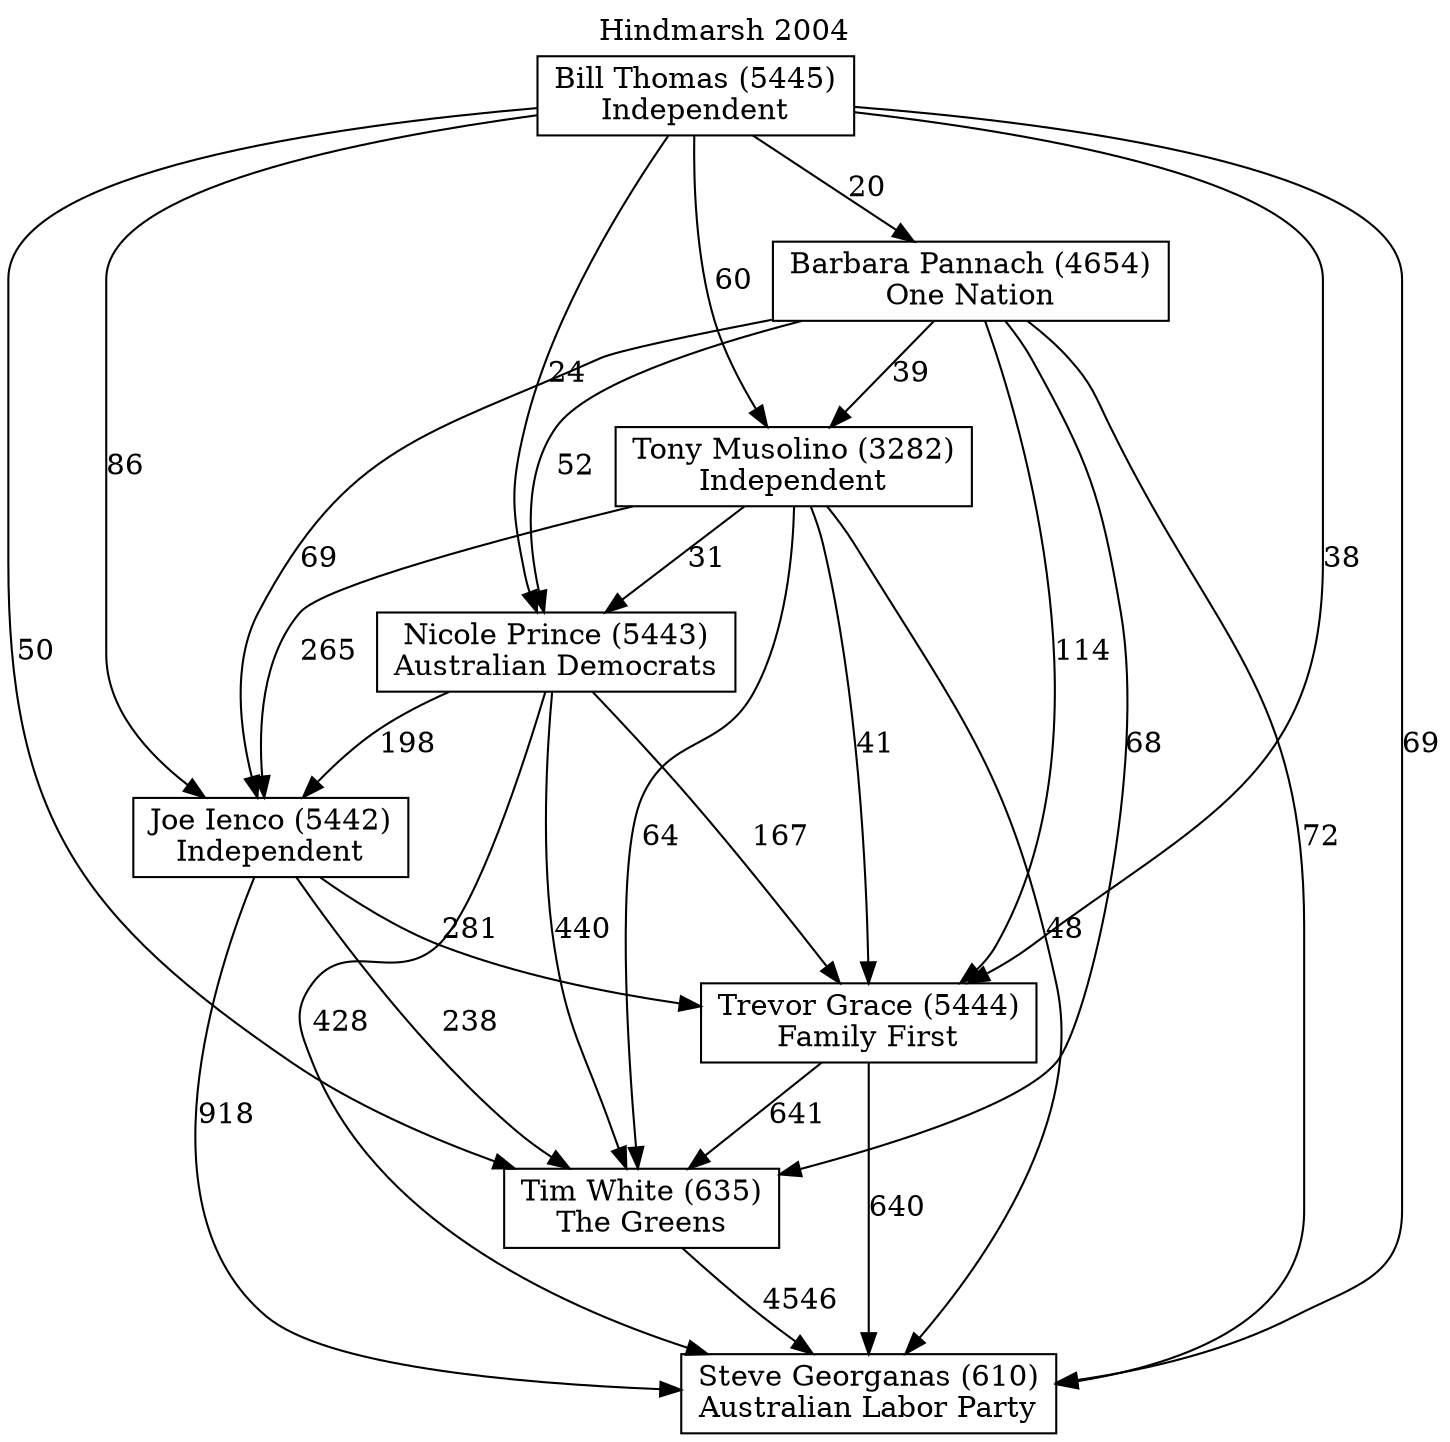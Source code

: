 // House preference flow
digraph "Steve Georganas (610)_Hindmarsh_2004" {
	graph [label="Hindmarsh 2004" labelloc=t mclimit=10]
	node [shape=box]
	"Steve Georganas (610)" [label="Steve Georganas (610)
Australian Labor Party"]
	"Tim White (635)" [label="Tim White (635)
The Greens"]
	"Trevor Grace (5444)" [label="Trevor Grace (5444)
Family First"]
	"Joe Ienco (5442)" [label="Joe Ienco (5442)
Independent"]
	"Nicole Prince (5443)" [label="Nicole Prince (5443)
Australian Democrats"]
	"Tony Musolino (3282)" [label="Tony Musolino (3282)
Independent"]
	"Barbara Pannach (4654)" [label="Barbara Pannach (4654)
One Nation"]
	"Bill Thomas (5445)" [label="Bill Thomas (5445)
Independent"]
	"Tim White (635)" -> "Steve Georganas (610)" [label=4546]
	"Trevor Grace (5444)" -> "Tim White (635)" [label=641]
	"Joe Ienco (5442)" -> "Trevor Grace (5444)" [label=281]
	"Nicole Prince (5443)" -> "Joe Ienco (5442)" [label=198]
	"Tony Musolino (3282)" -> "Nicole Prince (5443)" [label=31]
	"Barbara Pannach (4654)" -> "Tony Musolino (3282)" [label=39]
	"Bill Thomas (5445)" -> "Barbara Pannach (4654)" [label=20]
	"Trevor Grace (5444)" -> "Steve Georganas (610)" [label=640]
	"Joe Ienco (5442)" -> "Steve Georganas (610)" [label=918]
	"Nicole Prince (5443)" -> "Steve Georganas (610)" [label=428]
	"Tony Musolino (3282)" -> "Steve Georganas (610)" [label=48]
	"Barbara Pannach (4654)" -> "Steve Georganas (610)" [label=72]
	"Bill Thomas (5445)" -> "Steve Georganas (610)" [label=69]
	"Bill Thomas (5445)" -> "Tony Musolino (3282)" [label=60]
	"Barbara Pannach (4654)" -> "Nicole Prince (5443)" [label=52]
	"Bill Thomas (5445)" -> "Nicole Prince (5443)" [label=24]
	"Tony Musolino (3282)" -> "Joe Ienco (5442)" [label=265]
	"Barbara Pannach (4654)" -> "Joe Ienco (5442)" [label=69]
	"Bill Thomas (5445)" -> "Joe Ienco (5442)" [label=86]
	"Nicole Prince (5443)" -> "Trevor Grace (5444)" [label=167]
	"Tony Musolino (3282)" -> "Trevor Grace (5444)" [label=41]
	"Barbara Pannach (4654)" -> "Trevor Grace (5444)" [label=114]
	"Bill Thomas (5445)" -> "Trevor Grace (5444)" [label=38]
	"Joe Ienco (5442)" -> "Tim White (635)" [label=238]
	"Nicole Prince (5443)" -> "Tim White (635)" [label=440]
	"Tony Musolino (3282)" -> "Tim White (635)" [label=64]
	"Barbara Pannach (4654)" -> "Tim White (635)" [label=68]
	"Bill Thomas (5445)" -> "Tim White (635)" [label=50]
}
